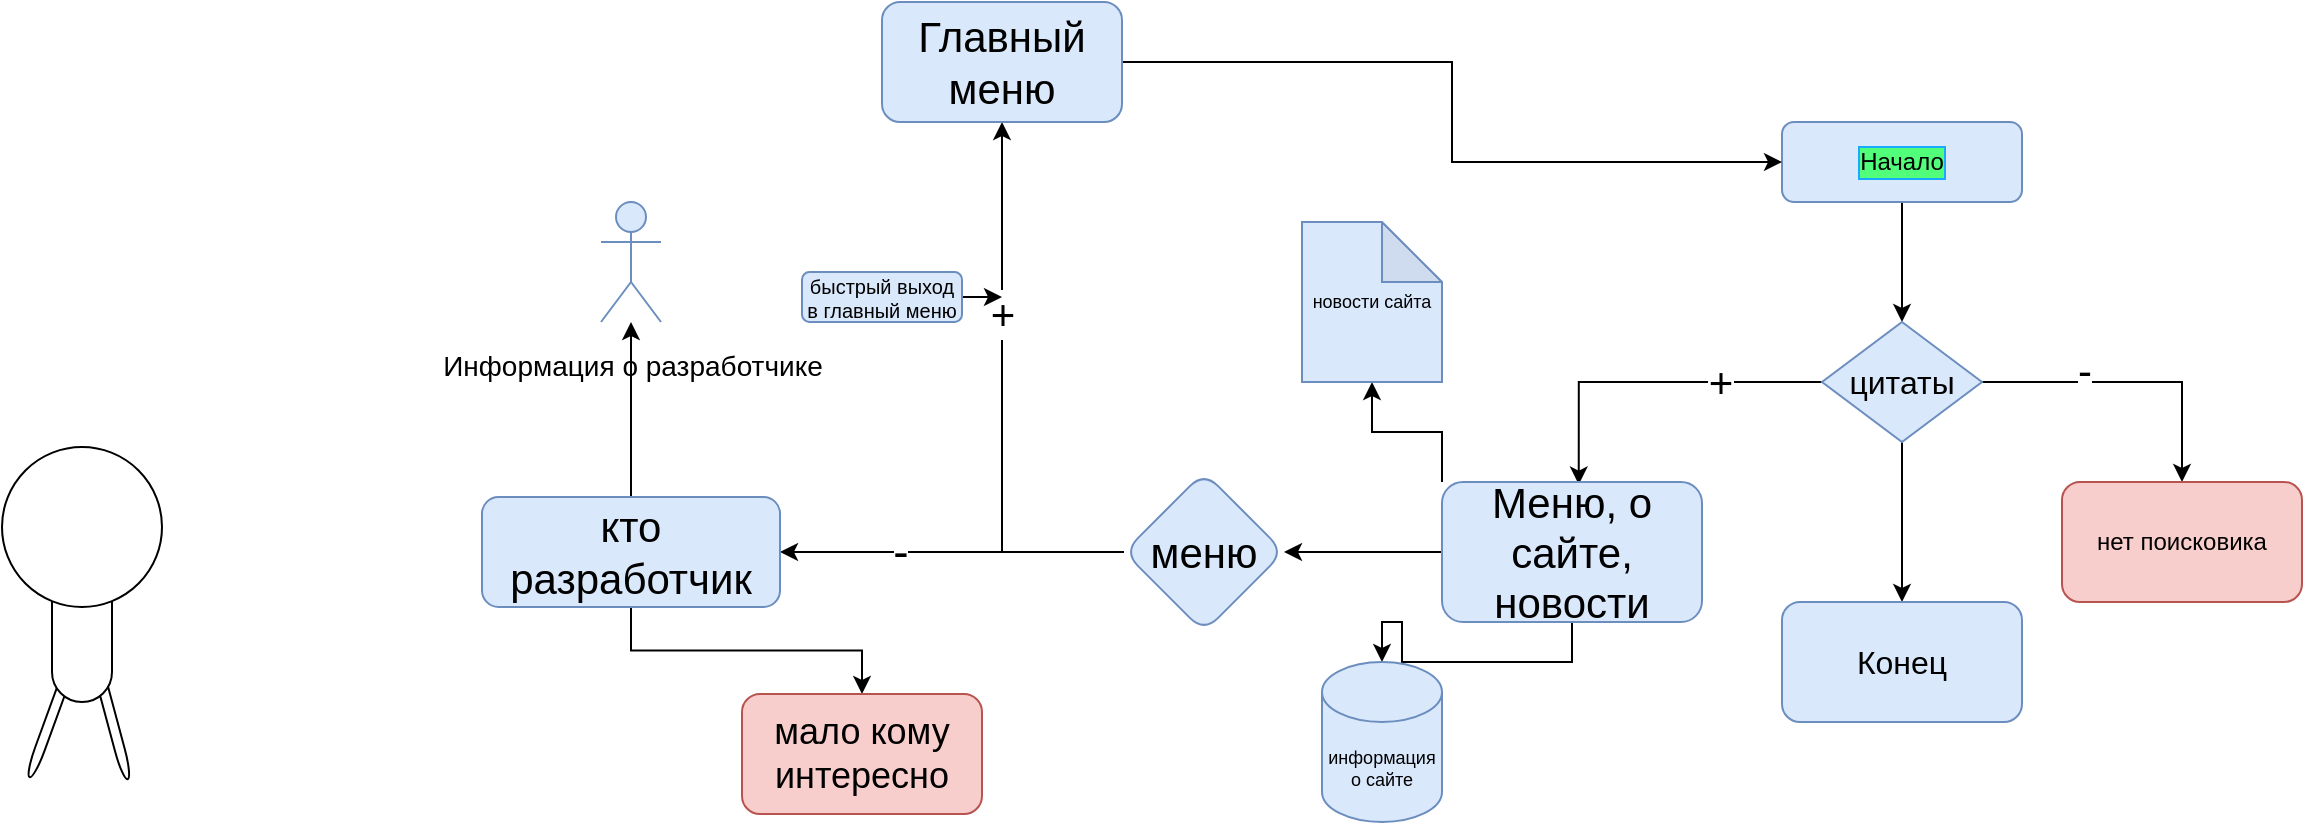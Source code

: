 <mxfile version="20.8.17" type="github">
  <diagram id="C5RBs43oDa-KdzZeNtuy" name="Page-1">
    <mxGraphModel dx="2336" dy="804" grid="1" gridSize="10" guides="1" tooltips="1" connect="1" arrows="1" fold="1" page="1" pageScale="1" pageWidth="827" pageHeight="1169" math="0" shadow="0">
      <root>
        <mxCell id="WIyWlLk6GJQsqaUBKTNV-0" />
        <mxCell id="WIyWlLk6GJQsqaUBKTNV-1" parent="WIyWlLk6GJQsqaUBKTNV-0" />
        <mxCell id="mgBopC4tjNA10feJWHFR-37" value="" style="shape=cylinder3;whiteSpace=wrap;html=1;boundedLbl=1;backgroundOutline=1;size=15;fontSize=16;rotation=-15;" vertex="1" parent="WIyWlLk6GJQsqaUBKTNV-1">
          <mxGeometry x="-510" y="340" width="5" height="80" as="geometry" />
        </mxCell>
        <mxCell id="mgBopC4tjNA10feJWHFR-35" value="" style="shape=cylinder3;whiteSpace=wrap;html=1;boundedLbl=1;backgroundOutline=1;size=15;fontSize=16;rotation=20;" vertex="1" parent="WIyWlLk6GJQsqaUBKTNV-1">
          <mxGeometry x="-535" y="340" width="5" height="80" as="geometry" />
        </mxCell>
        <mxCell id="mgBopC4tjNA10feJWHFR-2" value="" style="edgeStyle=orthogonalEdgeStyle;rounded=0;orthogonalLoop=1;jettySize=auto;html=1;entryX=0.5;entryY=0;entryDx=0;entryDy=0;" edge="1" parent="WIyWlLk6GJQsqaUBKTNV-1" source="WIyWlLk6GJQsqaUBKTNV-3" target="mgBopC4tjNA10feJWHFR-29">
          <mxGeometry relative="1" as="geometry">
            <mxPoint x="390" y="190" as="targetPoint" />
          </mxGeometry>
        </mxCell>
        <mxCell id="WIyWlLk6GJQsqaUBKTNV-3" value="&lt;font style=&quot;vertical-align: inherit;&quot;&gt;&lt;font style=&quot;vertical-align: inherit;&quot;&gt;Начало&lt;/font&gt;&lt;/font&gt;" style="rounded=1;whiteSpace=wrap;html=1;fontSize=12;glass=0;strokeWidth=1;shadow=0;labelBackgroundColor=#52FF7A;labelBorderColor=#17AAFF;fillColor=#dae8fc;strokeColor=#6c8ebf;" parent="WIyWlLk6GJQsqaUBKTNV-1" vertex="1">
          <mxGeometry x="330" y="90" width="120" height="40" as="geometry" />
        </mxCell>
        <mxCell id="mgBopC4tjNA10feJWHFR-5" style="edgeStyle=orthogonalEdgeStyle;rounded=0;orthogonalLoop=1;jettySize=auto;html=1;entryX=0.5;entryY=0;entryDx=0;entryDy=0;exitX=1;exitY=0.5;exitDx=0;exitDy=0;exitPerimeter=0;" edge="1" parent="WIyWlLk6GJQsqaUBKTNV-1" source="mgBopC4tjNA10feJWHFR-29" target="mgBopC4tjNA10feJWHFR-4">
          <mxGeometry relative="1" as="geometry">
            <mxPoint x="439.987" y="220.04" as="sourcePoint" />
            <Array as="points">
              <mxPoint x="530" y="220" />
            </Array>
          </mxGeometry>
        </mxCell>
        <mxCell id="mgBopC4tjNA10feJWHFR-6" value="-" style="edgeLabel;html=1;align=center;verticalAlign=middle;resizable=0;points=[];fontSize=21;" vertex="1" connectable="0" parent="mgBopC4tjNA10feJWHFR-5">
          <mxGeometry x="-0.312" relative="1" as="geometry">
            <mxPoint x="-1" y="-6" as="offset" />
          </mxGeometry>
        </mxCell>
        <mxCell id="mgBopC4tjNA10feJWHFR-9" value="" style="edgeStyle=orthogonalEdgeStyle;rounded=0;orthogonalLoop=1;jettySize=auto;html=1;fontSize=21;entryX=0.526;entryY=0.018;entryDx=0;entryDy=0;entryPerimeter=0;exitX=0;exitY=0.5;exitDx=0;exitDy=0;" edge="1" parent="WIyWlLk6GJQsqaUBKTNV-1" source="mgBopC4tjNA10feJWHFR-29" target="mgBopC4tjNA10feJWHFR-12">
          <mxGeometry relative="1" as="geometry">
            <mxPoint x="339.987" y="220.04" as="sourcePoint" />
            <mxPoint x="230" y="260" as="targetPoint" />
          </mxGeometry>
        </mxCell>
        <mxCell id="mgBopC4tjNA10feJWHFR-24" value="&lt;font style=&quot;font-size: 21px;&quot;&gt;+&lt;/font&gt;" style="edgeLabel;html=1;align=center;verticalAlign=middle;resizable=0;points=[];fontSize=14;" vertex="1" connectable="0" parent="mgBopC4tjNA10feJWHFR-9">
          <mxGeometry x="-0.402" relative="1" as="geometry">
            <mxPoint as="offset" />
          </mxGeometry>
        </mxCell>
        <mxCell id="mgBopC4tjNA10feJWHFR-4" value="&lt;font style=&quot;vertical-align: inherit;&quot;&gt;&lt;font style=&quot;vertical-align: inherit;&quot;&gt;нет поисковика&lt;/font&gt;&lt;/font&gt;" style="rounded=1;whiteSpace=wrap;html=1;fillColor=#f8cecc;strokeColor=#b85450;" vertex="1" parent="WIyWlLk6GJQsqaUBKTNV-1">
          <mxGeometry x="470" y="270" width="120" height="60" as="geometry" />
        </mxCell>
        <mxCell id="mgBopC4tjNA10feJWHFR-15" value="" style="edgeStyle=orthogonalEdgeStyle;rounded=0;orthogonalLoop=1;jettySize=auto;html=1;fontSize=21;" edge="1" parent="WIyWlLk6GJQsqaUBKTNV-1" source="mgBopC4tjNA10feJWHFR-12" target="mgBopC4tjNA10feJWHFR-13">
          <mxGeometry relative="1" as="geometry" />
        </mxCell>
        <mxCell id="mgBopC4tjNA10feJWHFR-26" style="edgeStyle=orthogonalEdgeStyle;rounded=0;orthogonalLoop=1;jettySize=auto;html=1;fontSize=9;" edge="1" parent="WIyWlLk6GJQsqaUBKTNV-1" source="mgBopC4tjNA10feJWHFR-12" target="mgBopC4tjNA10feJWHFR-25">
          <mxGeometry relative="1" as="geometry" />
        </mxCell>
        <mxCell id="mgBopC4tjNA10feJWHFR-28" style="edgeStyle=orthogonalEdgeStyle;rounded=0;orthogonalLoop=1;jettySize=auto;html=1;exitX=0;exitY=0;exitDx=0;exitDy=0;fontSize=9;" edge="1" parent="WIyWlLk6GJQsqaUBKTNV-1" source="mgBopC4tjNA10feJWHFR-12" target="mgBopC4tjNA10feJWHFR-27">
          <mxGeometry relative="1" as="geometry" />
        </mxCell>
        <mxCell id="mgBopC4tjNA10feJWHFR-12" value="Меню, о сайте, новости" style="rounded=1;whiteSpace=wrap;html=1;fontSize=21;fillColor=#dae8fc;strokeColor=#6c8ebf;" vertex="1" parent="WIyWlLk6GJQsqaUBKTNV-1">
          <mxGeometry x="160" y="270" width="130" height="70" as="geometry" />
        </mxCell>
        <mxCell id="mgBopC4tjNA10feJWHFR-17" value="" style="edgeStyle=orthogonalEdgeStyle;rounded=0;orthogonalLoop=1;jettySize=auto;html=1;fontSize=21;" edge="1" parent="WIyWlLk6GJQsqaUBKTNV-1" source="mgBopC4tjNA10feJWHFR-13" target="mgBopC4tjNA10feJWHFR-16">
          <mxGeometry relative="1" as="geometry" />
        </mxCell>
        <mxCell id="mgBopC4tjNA10feJWHFR-38" value="-" style="edgeLabel;html=1;align=center;verticalAlign=middle;resizable=0;points=[];fontSize=23;" vertex="1" connectable="0" parent="mgBopC4tjNA10feJWHFR-17">
          <mxGeometry x="0.3" relative="1" as="geometry">
            <mxPoint as="offset" />
          </mxGeometry>
        </mxCell>
        <mxCell id="mgBopC4tjNA10feJWHFR-19" value="" style="edgeStyle=orthogonalEdgeStyle;rounded=0;orthogonalLoop=1;jettySize=auto;html=1;fontSize=21;" edge="1" parent="WIyWlLk6GJQsqaUBKTNV-1" source="mgBopC4tjNA10feJWHFR-13" target="mgBopC4tjNA10feJWHFR-18">
          <mxGeometry relative="1" as="geometry">
            <Array as="points">
              <mxPoint x="-60" y="305" />
            </Array>
          </mxGeometry>
        </mxCell>
        <mxCell id="mgBopC4tjNA10feJWHFR-41" value="+" style="edgeLabel;html=1;align=center;verticalAlign=middle;resizable=0;points=[];fontSize=21;" vertex="1" connectable="0" parent="mgBopC4tjNA10feJWHFR-19">
          <mxGeometry x="0.307" relative="1" as="geometry">
            <mxPoint as="offset" />
          </mxGeometry>
        </mxCell>
        <mxCell id="mgBopC4tjNA10feJWHFR-13" value="меню" style="rhombus;whiteSpace=wrap;html=1;fontSize=21;rounded=1;fillColor=#dae8fc;strokeColor=#6c8ebf;" vertex="1" parent="WIyWlLk6GJQsqaUBKTNV-1">
          <mxGeometry x="1" y="265" width="80" height="80" as="geometry" />
        </mxCell>
        <mxCell id="mgBopC4tjNA10feJWHFR-23" value="" style="edgeStyle=orthogonalEdgeStyle;rounded=0;orthogonalLoop=1;jettySize=auto;html=1;fontSize=14;" edge="1" parent="WIyWlLk6GJQsqaUBKTNV-1" source="mgBopC4tjNA10feJWHFR-16" target="mgBopC4tjNA10feJWHFR-21">
          <mxGeometry relative="1" as="geometry" />
        </mxCell>
        <mxCell id="mgBopC4tjNA10feJWHFR-39" style="edgeStyle=orthogonalEdgeStyle;rounded=0;orthogonalLoop=1;jettySize=auto;html=1;fontSize=23;" edge="1" parent="WIyWlLk6GJQsqaUBKTNV-1" source="mgBopC4tjNA10feJWHFR-16" target="mgBopC4tjNA10feJWHFR-40">
          <mxGeometry relative="1" as="geometry">
            <mxPoint x="-140" y="390" as="targetPoint" />
          </mxGeometry>
        </mxCell>
        <mxCell id="mgBopC4tjNA10feJWHFR-16" value="кто разработчик" style="whiteSpace=wrap;html=1;fontSize=21;rounded=1;fillColor=#dae8fc;strokeColor=#6c8ebf;" vertex="1" parent="WIyWlLk6GJQsqaUBKTNV-1">
          <mxGeometry x="-320" y="277.5" width="149" height="55" as="geometry" />
        </mxCell>
        <mxCell id="mgBopC4tjNA10feJWHFR-20" style="edgeStyle=orthogonalEdgeStyle;rounded=0;orthogonalLoop=1;jettySize=auto;html=1;entryX=0;entryY=0.5;entryDx=0;entryDy=0;fontSize=21;" edge="1" parent="WIyWlLk6GJQsqaUBKTNV-1" source="mgBopC4tjNA10feJWHFR-18" target="WIyWlLk6GJQsqaUBKTNV-3">
          <mxGeometry relative="1" as="geometry" />
        </mxCell>
        <mxCell id="mgBopC4tjNA10feJWHFR-18" value="Главный меню" style="whiteSpace=wrap;html=1;fontSize=21;rounded=1;fillColor=#dae8fc;strokeColor=#6c8ebf;" vertex="1" parent="WIyWlLk6GJQsqaUBKTNV-1">
          <mxGeometry x="-120" y="30" width="120" height="60" as="geometry" />
        </mxCell>
        <mxCell id="mgBopC4tjNA10feJWHFR-21" value="&lt;font style=&quot;font-size: 14px;&quot;&gt;Информация о разработчике&lt;/font&gt;" style="shape=umlActor;verticalLabelPosition=bottom;verticalAlign=top;html=1;outlineConnect=0;fontSize=21;fillColor=#dae8fc;strokeColor=#6c8ebf;" vertex="1" parent="WIyWlLk6GJQsqaUBKTNV-1">
          <mxGeometry x="-260.5" y="130" width="30" height="60" as="geometry" />
        </mxCell>
        <mxCell id="mgBopC4tjNA10feJWHFR-25" value="информация о сайте" style="shape=cylinder3;whiteSpace=wrap;html=1;boundedLbl=1;backgroundOutline=1;size=15;fontSize=9;fillColor=#dae8fc;strokeColor=#6c8ebf;" vertex="1" parent="WIyWlLk6GJQsqaUBKTNV-1">
          <mxGeometry x="100" y="360" width="60" height="80" as="geometry" />
        </mxCell>
        <mxCell id="mgBopC4tjNA10feJWHFR-27" value="новости сайта" style="shape=note;whiteSpace=wrap;html=1;backgroundOutline=1;darkOpacity=0.05;fontSize=9;fillColor=#dae8fc;strokeColor=#6c8ebf;" vertex="1" parent="WIyWlLk6GJQsqaUBKTNV-1">
          <mxGeometry x="90" y="140" width="70" height="80" as="geometry" />
        </mxCell>
        <mxCell id="mgBopC4tjNA10feJWHFR-32" value="" style="edgeStyle=orthogonalEdgeStyle;rounded=0;orthogonalLoop=1;jettySize=auto;html=1;fontSize=16;" edge="1" parent="WIyWlLk6GJQsqaUBKTNV-1" source="mgBopC4tjNA10feJWHFR-29" target="mgBopC4tjNA10feJWHFR-31">
          <mxGeometry relative="1" as="geometry" />
        </mxCell>
        <mxCell id="mgBopC4tjNA10feJWHFR-29" value="цитаты" style="rhombus;whiteSpace=wrap;html=1;fontSize=16;fillColor=#dae8fc;strokeColor=#6c8ebf;" vertex="1" parent="WIyWlLk6GJQsqaUBKTNV-1">
          <mxGeometry x="350" y="190" width="80" height="60" as="geometry" />
        </mxCell>
        <mxCell id="mgBopC4tjNA10feJWHFR-31" value="Конец" style="rounded=1;whiteSpace=wrap;html=1;fontSize=16;fillColor=#dae8fc;strokeColor=#6c8ebf;" vertex="1" parent="WIyWlLk6GJQsqaUBKTNV-1">
          <mxGeometry x="330" y="330" width="120" height="60" as="geometry" />
        </mxCell>
        <mxCell id="mgBopC4tjNA10feJWHFR-33" value="" style="shape=cylinder3;whiteSpace=wrap;html=1;boundedLbl=1;backgroundOutline=1;size=15;fontSize=16;" vertex="1" parent="WIyWlLk6GJQsqaUBKTNV-1">
          <mxGeometry x="-535" y="300" width="30" height="80" as="geometry" />
        </mxCell>
        <mxCell id="mgBopC4tjNA10feJWHFR-34" value="" style="ellipse;whiteSpace=wrap;html=1;aspect=fixed;fontSize=16;" vertex="1" parent="WIyWlLk6GJQsqaUBKTNV-1">
          <mxGeometry x="-560" y="252.5" width="80" height="80" as="geometry" />
        </mxCell>
        <mxCell id="mgBopC4tjNA10feJWHFR-40" value="мало кому интересно" style="rounded=1;whiteSpace=wrap;html=1;fontSize=18;fillColor=#f8cecc;strokeColor=#b85450;" vertex="1" parent="WIyWlLk6GJQsqaUBKTNV-1">
          <mxGeometry x="-190" y="376" width="120" height="60" as="geometry" />
        </mxCell>
        <mxCell id="mgBopC4tjNA10feJWHFR-45" style="edgeStyle=orthogonalEdgeStyle;rounded=0;orthogonalLoop=1;jettySize=auto;html=1;fontSize=10;" edge="1" parent="WIyWlLk6GJQsqaUBKTNV-1" source="mgBopC4tjNA10feJWHFR-43">
          <mxGeometry relative="1" as="geometry">
            <mxPoint x="-60" y="177.5" as="targetPoint" />
          </mxGeometry>
        </mxCell>
        <mxCell id="mgBopC4tjNA10feJWHFR-43" value="быстрый выход в главный меню" style="rounded=1;whiteSpace=wrap;html=1;fontSize=10;fillColor=#dae8fc;strokeColor=#6c8ebf;" vertex="1" parent="WIyWlLk6GJQsqaUBKTNV-1">
          <mxGeometry x="-160" y="165" width="80" height="25" as="geometry" />
        </mxCell>
      </root>
    </mxGraphModel>
  </diagram>
</mxfile>
